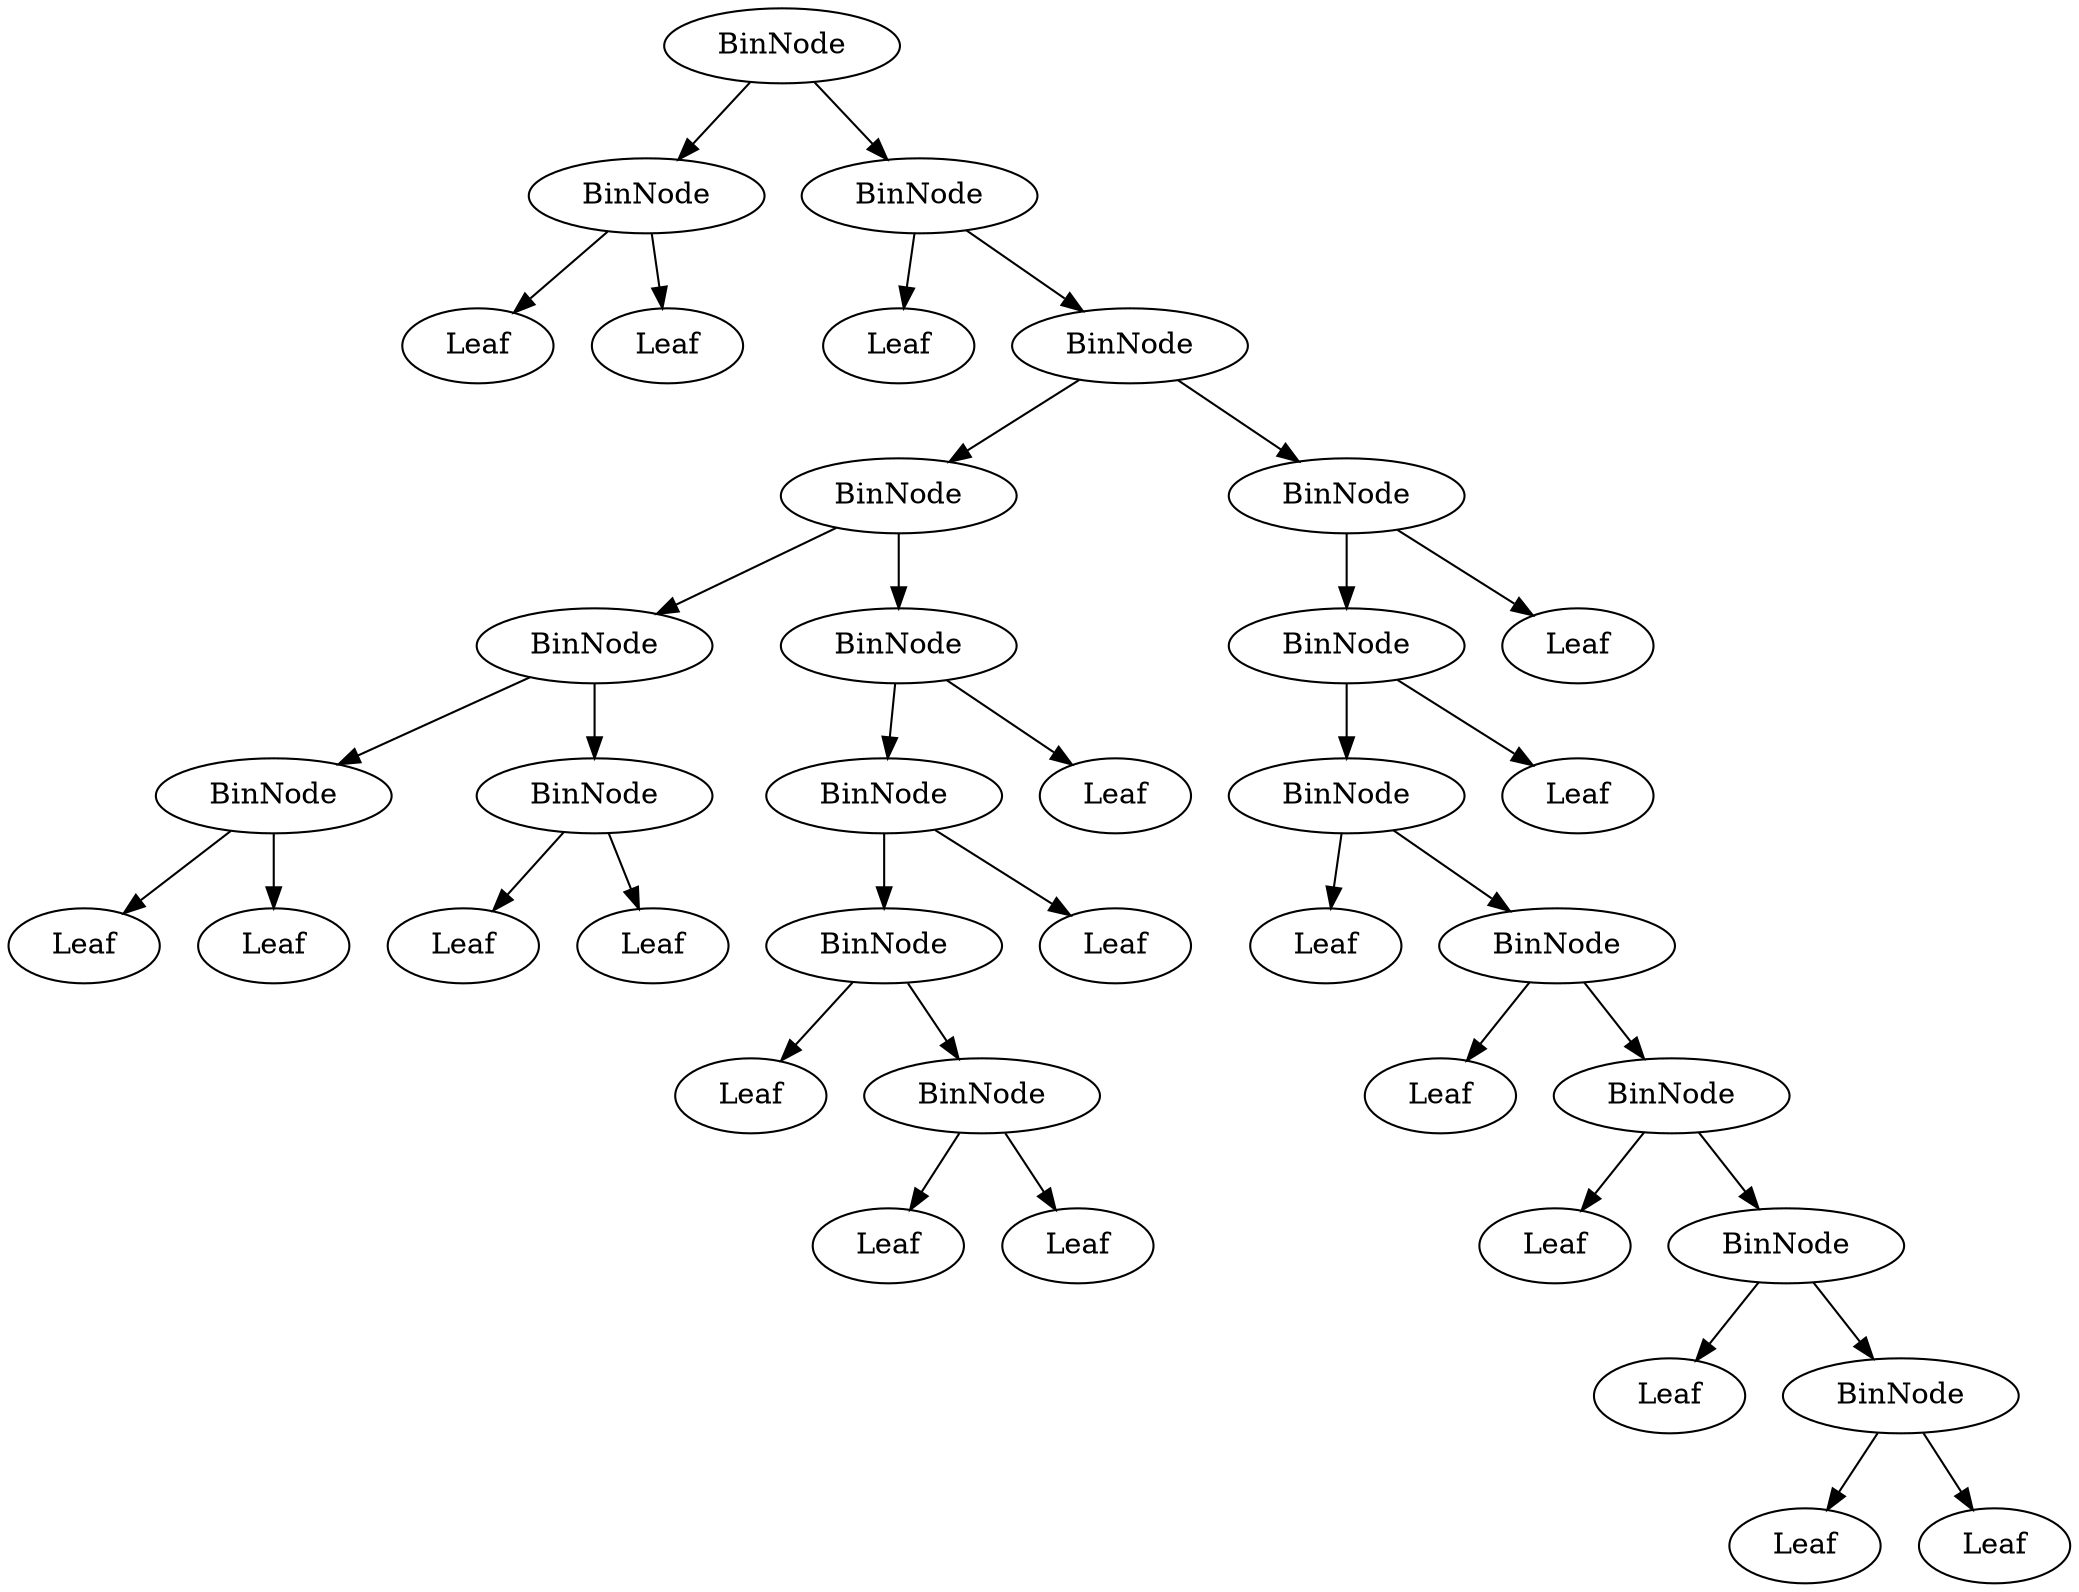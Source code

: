 digraph {140096165498272 [label=" BinNode "];
140096165498328 [label=" BinNode "];
140096165498552 [label=" Leaf "];
140096165498328 -> 140096165498552 ;
140096165498720 [label=" Leaf "];
140096165498328 -> 140096165498720 ;
140096165498272 -> 140096165498328 ;
140096165498608 [label=" BinNode "];
140096165503048 [label=" Leaf "];
140096165498608 -> 140096165503048 ;
140096165498832 [label=" BinNode "];
140096165503216 [label=" BinNode "];
140096165503888 [label=" BinNode "];
140096165504168 [label=" BinNode "];
140096165504392 [label=" Leaf "];
140096165504168 -> 140096165504392 ;
140096165504560 [label=" Leaf "];
140096165504168 -> 140096165504560 ;
140096165503888 -> 140096165504168 ;
140096165504504 [label=" BinNode "];
140096165504896 [label=" Leaf "];
140096165504504 -> 140096165504896 ;
140096165504840 [label=" Leaf "];
140096165504504 -> 140096165504840 ;
140096165503888 -> 140096165504504 ;
140096165503216 -> 140096165503888 ;
140096165505008 [label=" BinNode "];
140096165505288 [label=" BinNode "];
140096165505456 [label=" BinNode "];
140096165505680 [label=" Leaf "];
140096165505456 -> 140096165505680 ;
140096165505568 [label=" BinNode "];
140096165506072 [label=" Leaf "];
140096165505568 -> 140096165506072 ;
140096165506296 [label=" Leaf "];
140096165505568 -> 140096165506296 ;
140096165505456 -> 140096165505568 ;
140096165505288 -> 140096165505456 ;
140096165506520 [label=" Leaf "];
140096165505288 -> 140096165506520 ;
140096165505008 -> 140096165505288 ;
140096165506688 [label=" Leaf "];
140096165505008 -> 140096165506688 ;
140096165503216 -> 140096165505008 ;
140096165498832 -> 140096165503216 ;
140096165506632 [label=" BinNode "];
140096165506912 [label=" BinNode "];
140096165519432 [label=" BinNode "];
140096165519768 [label=" Leaf "];
140096165519432 -> 140096165519768 ;
140096165519656 [label=" BinNode "];
140096165519992 [label=" Leaf "];
140096165519656 -> 140096165519992 ;
140096165520104 [label=" BinNode "];
140096165520776 [label=" Leaf "];
140096165520104 -> 140096165520776 ;
140096165520552 [label=" BinNode "];
140096165521112 [label=" Leaf "];
140096165520552 -> 140096165521112 ;
140096165521000 [label=" BinNode "];
140096165521448 [label=" Leaf "];
140096165521000 -> 140096165521448 ;
140096165521616 [label=" Leaf "];
140096165521000 -> 140096165521616 ;
140096165520552 -> 140096165521000 ;
140096165520104 -> 140096165520552 ;
140096165519656 -> 140096165520104 ;
140096165519432 -> 140096165519656 ;
140096165506912 -> 140096165519432 ;
140096165521784 [label=" Leaf "];
140096165506912 -> 140096165521784 ;
140096165506632 -> 140096165506912 ;
140096165522008 [label=" Leaf "];
140096165506632 -> 140096165522008 ;
140096165498832 -> 140096165506632 ;
140096165498608 -> 140096165498832 ;
140096165498272 -> 140096165498608 ;
}